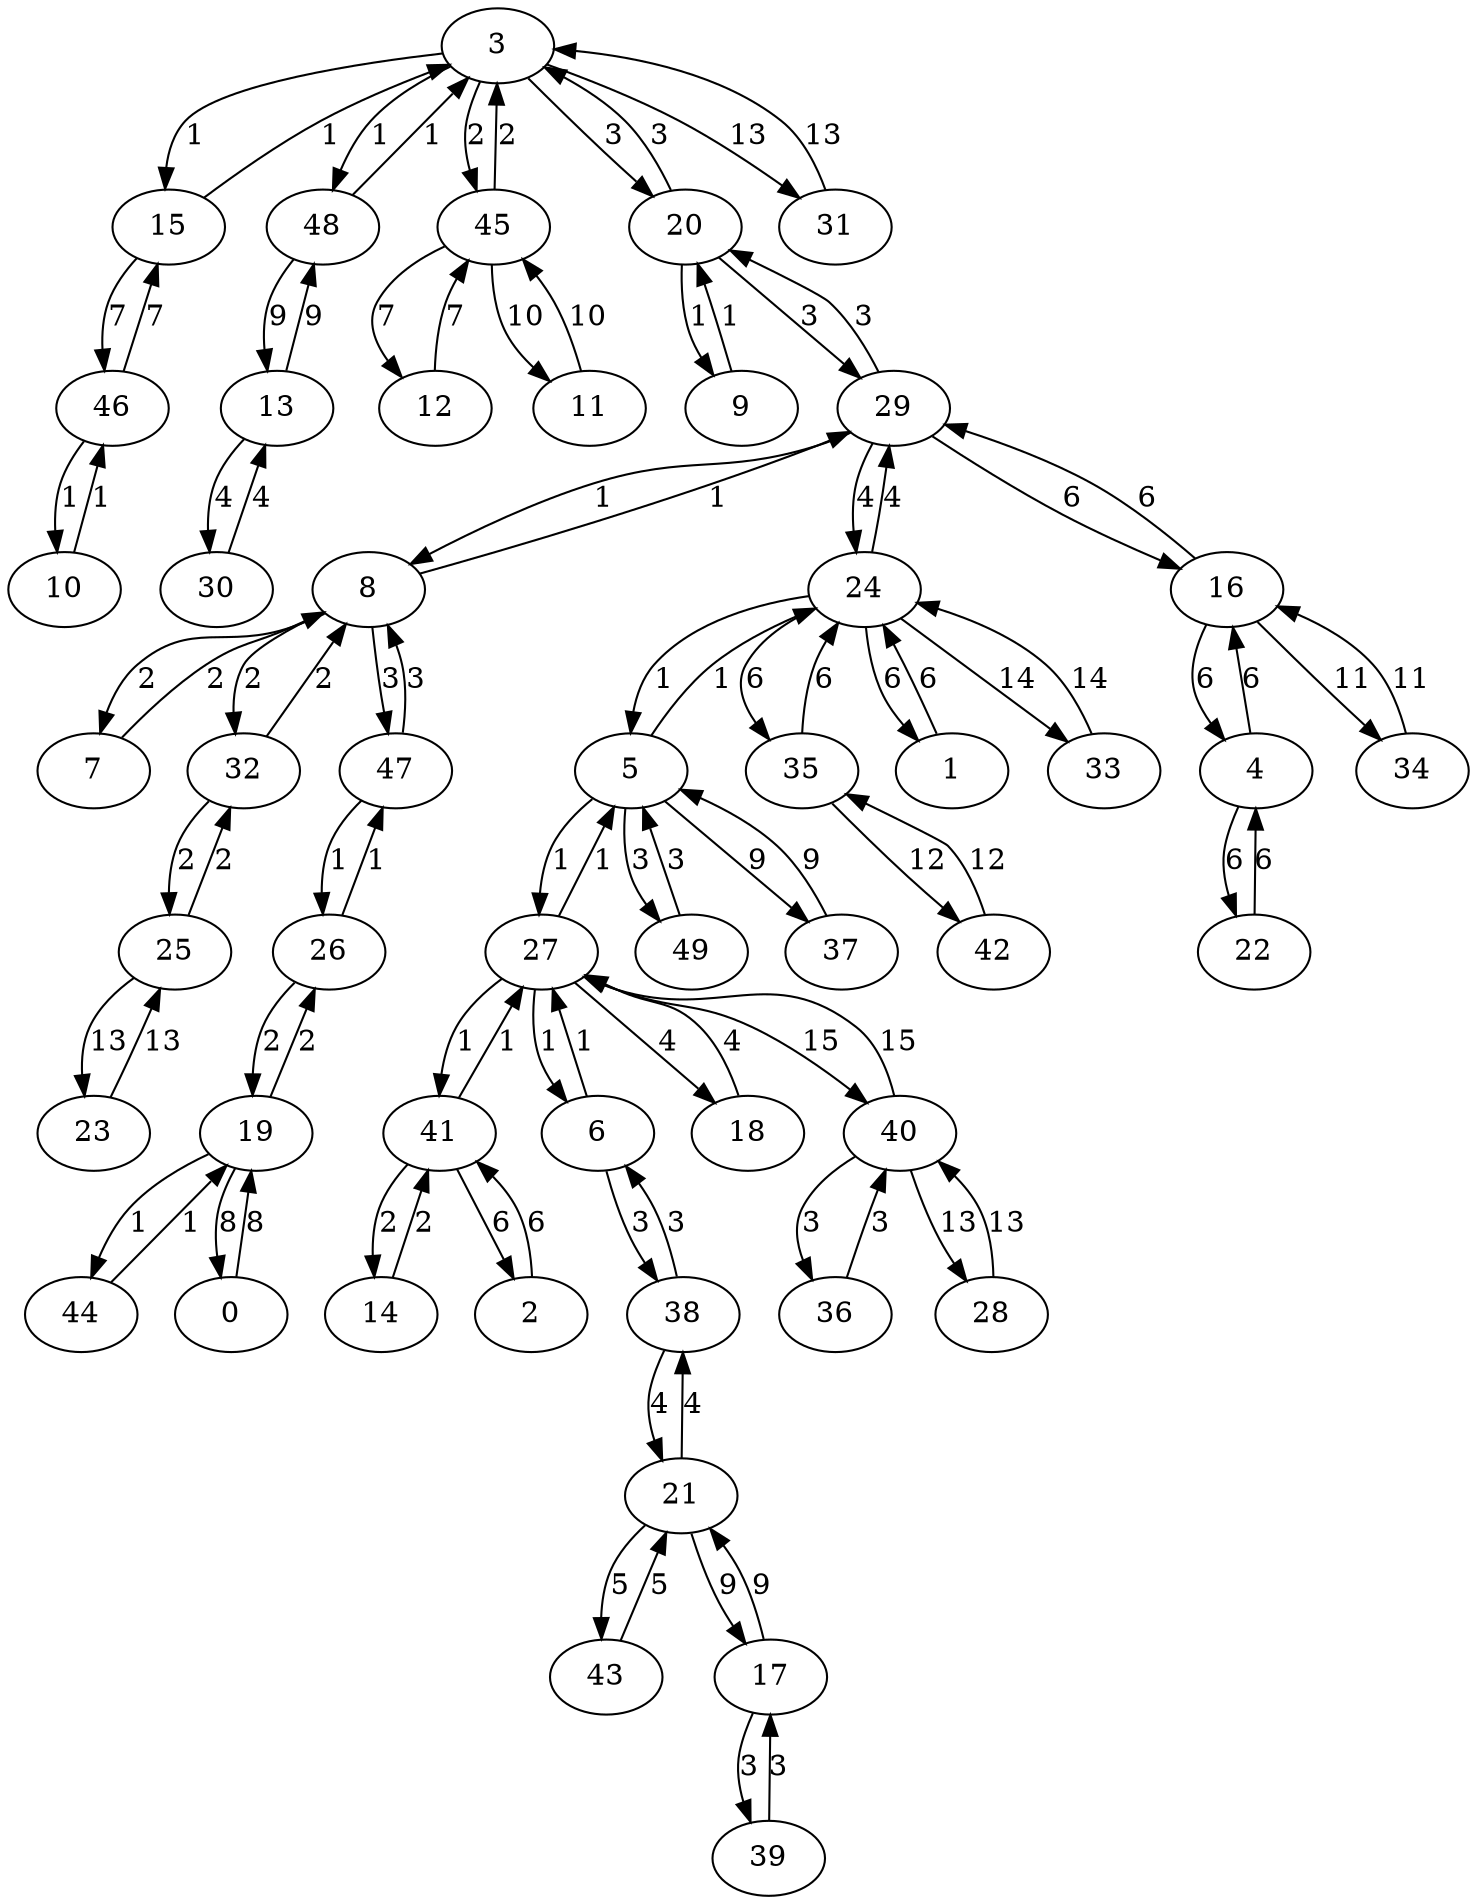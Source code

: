 digraph Geo50_PriMST {
3;15;48;45;20;9;29;8;7;32;25;47;26;19;44;24;5;27;41;6;14;38;49;21;18;43;16;4;35;1;22;2;46;10;12;0;13;30;37;17;39;11;34;42;31;23;33;40;36;28;3 -> 15 [label = 1];
15 -> 3 [label = 1];
48 -> 3 [label = 1];
3 -> 48 [label = 1];
45 -> 3 [label = 2];
3 -> 45 [label = 2];
3 -> 20 [label = 3];
20 -> 3 [label = 3];
20 -> 9 [label = 1];
9 -> 20 [label = 1];
20 -> 29 [label = 3];
29 -> 20 [label = 3];
8 -> 29 [label = 1];
29 -> 8 [label = 1];
7 -> 8 [label = 2];
8 -> 7 [label = 2];
8 -> 32 [label = 2];
32 -> 8 [label = 2];
32 -> 25 [label = 2];
25 -> 32 [label = 2];
8 -> 47 [label = 3];
47 -> 8 [label = 3];
47 -> 26 [label = 1];
26 -> 47 [label = 1];
19 -> 26 [label = 2];
26 -> 19 [label = 2];
44 -> 19 [label = 1];
19 -> 44 [label = 1];
24 -> 29 [label = 4];
29 -> 24 [label = 4];
5 -> 24 [label = 1];
24 -> 5 [label = 1];
27 -> 5 [label = 1];
5 -> 27 [label = 1];
41 -> 27 [label = 1];
27 -> 41 [label = 1];
6 -> 27 [label = 1];
27 -> 6 [label = 1];
14 -> 41 [label = 2];
41 -> 14 [label = 2];
38 -> 6 [label = 3];
6 -> 38 [label = 3];
49 -> 5 [label = 3];
5 -> 49 [label = 3];
38 -> 21 [label = 4];
21 -> 38 [label = 4];
18 -> 27 [label = 4];
27 -> 18 [label = 4];
43 -> 21 [label = 5];
21 -> 43 [label = 5];
16 -> 29 [label = 6];
29 -> 16 [label = 6];
16 -> 4 [label = 6];
4 -> 16 [label = 6];
24 -> 35 [label = 6];
35 -> 24 [label = 6];
24 -> 1 [label = 6];
1 -> 24 [label = 6];
22 -> 4 [label = 6];
4 -> 22 [label = 6];
41 -> 2 [label = 6];
2 -> 41 [label = 6];
46 -> 15 [label = 7];
15 -> 46 [label = 7];
46 -> 10 [label = 1];
10 -> 46 [label = 1];
45 -> 12 [label = 7];
12 -> 45 [label = 7];
0 -> 19 [label = 8];
19 -> 0 [label = 8];
13 -> 48 [label = 9];
48 -> 13 [label = 9];
30 -> 13 [label = 4];
13 -> 30 [label = 4];
5 -> 37 [label = 9];
37 -> 5 [label = 9];
21 -> 17 [label = 9];
17 -> 21 [label = 9];
39 -> 17 [label = 3];
17 -> 39 [label = 3];
11 -> 45 [label = 10];
45 -> 11 [label = 10];
16 -> 34 [label = 11];
34 -> 16 [label = 11];
35 -> 42 [label = 12];
42 -> 35 [label = 12];
31 -> 3 [label = 13];
3 -> 31 [label = 13];
25 -> 23 [label = 13];
23 -> 25 [label = 13];
24 -> 33 [label = 14];
33 -> 24 [label = 14];
40 -> 27 [label = 15];
27 -> 40 [label = 15];
40 -> 36 [label = 3];
36 -> 40 [label = 3];
40 -> 28 [label = 13];
28 -> 40 [label = 13];
}
